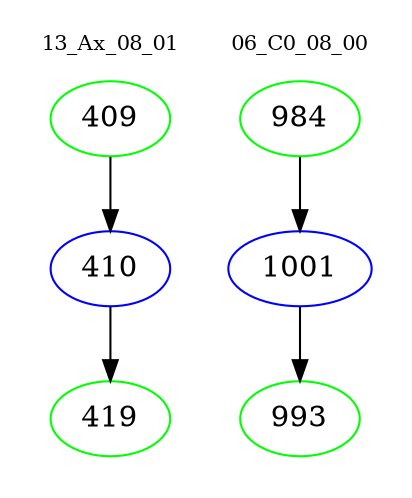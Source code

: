 digraph{
subgraph cluster_0 {
color = white
label = "13_Ax_08_01";
fontsize=10;
T0_409 [label="409", color="green"]
T0_409 -> T0_410 [color="black"]
T0_410 [label="410", color="blue"]
T0_410 -> T0_419 [color="black"]
T0_419 [label="419", color="green"]
}
subgraph cluster_1 {
color = white
label = "06_C0_08_00";
fontsize=10;
T1_984 [label="984", color="green"]
T1_984 -> T1_1001 [color="black"]
T1_1001 [label="1001", color="blue"]
T1_1001 -> T1_993 [color="black"]
T1_993 [label="993", color="green"]
}
}
